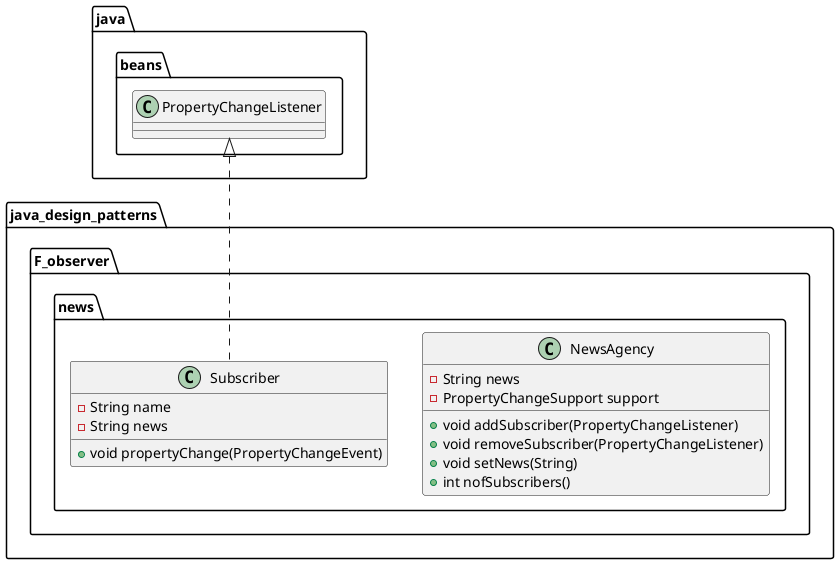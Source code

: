 @startuml
class java_design_patterns.F_observer.news.NewsAgency {
- String news
- PropertyChangeSupport support
+ void addSubscriber(PropertyChangeListener)
+ void removeSubscriber(PropertyChangeListener)
+ void setNews(String)
+ int nofSubscribers()
}
class java_design_patterns.F_observer.news.Subscriber {
- String name
- String news
+ void propertyChange(PropertyChangeEvent)
}


java.beans.PropertyChangeListener <|.. java_design_patterns.F_observer.news.Subscriber
@enduml